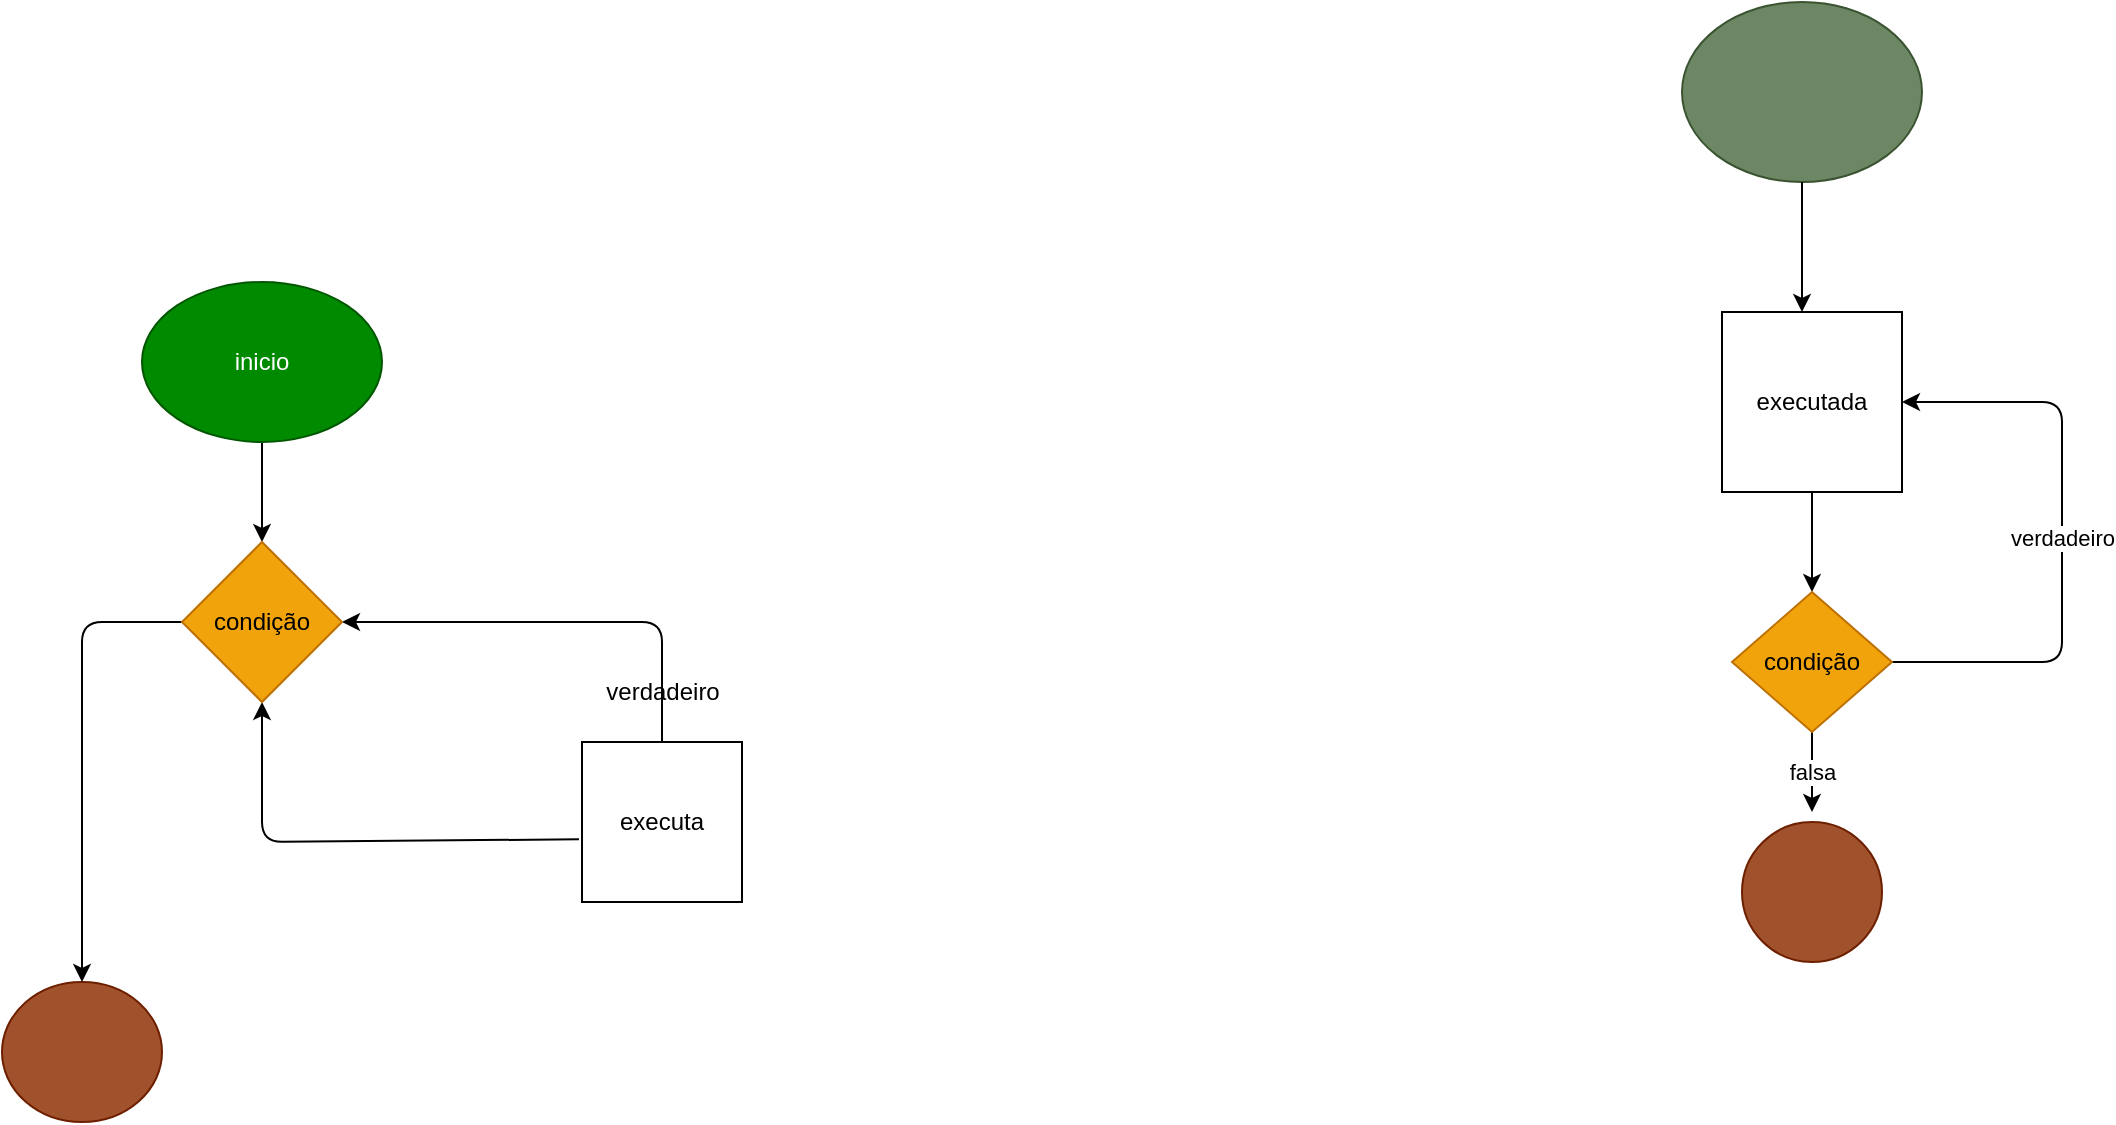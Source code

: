 <mxfile>
    <diagram id="WGES1KUT1p_4ddgzK-qU" name="Página-1">
        <mxGraphModel dx="1479" dy="1574" grid="1" gridSize="10" guides="1" tooltips="1" connect="1" arrows="1" fold="1" page="1" pageScale="1" pageWidth="850" pageHeight="1100" background="none" math="0" shadow="0">
            <root>
                <mxCell id="0"/>
                <mxCell id="1" parent="0"/>
                <mxCell id="tRw1tZgD3ZKrqJKn9G3x-38" value="" style="edgeStyle=none;html=1;" parent="1" source="2" target="tRw1tZgD3ZKrqJKn9G3x-37" edge="1">
                    <mxGeometry relative="1" as="geometry"/>
                </mxCell>
                <mxCell id="2" value="inicio" style="ellipse;whiteSpace=wrap;html=1;fillColor=#008a00;fontColor=#ffffff;strokeColor=#005700;" parent="1" vertex="1">
                    <mxGeometry x="-770" y="40" width="120" height="80" as="geometry"/>
                </mxCell>
                <mxCell id="tRw1tZgD3ZKrqJKn9G3x-7" style="edgeStyle=none;html=1;exitX=0.5;exitY=0;exitDx=0;exitDy=0;" parent="1" edge="1">
                    <mxGeometry relative="1" as="geometry">
                        <mxPoint x="70" y="160" as="targetPoint"/>
                        <mxPoint x="70" y="160" as="sourcePoint"/>
                    </mxGeometry>
                </mxCell>
                <mxCell id="tRw1tZgD3ZKrqJKn9G3x-40" style="edgeStyle=none;html=1;exitX=-0.019;exitY=0.608;exitDx=0;exitDy=0;entryX=0.5;entryY=1;entryDx=0;entryDy=0;exitPerimeter=0;" parent="1" source="tRw1tZgD3ZKrqJKn9G3x-11" target="tRw1tZgD3ZKrqJKn9G3x-37" edge="1">
                    <mxGeometry relative="1" as="geometry">
                        <mxPoint x="-710" y="320" as="targetPoint"/>
                        <Array as="points">
                            <mxPoint x="-710" y="320"/>
                        </Array>
                    </mxGeometry>
                </mxCell>
                <mxCell id="5" style="edgeStyle=none;html=1;exitX=0.5;exitY=0;exitDx=0;exitDy=0;entryX=1;entryY=0.5;entryDx=0;entryDy=0;" edge="1" parent="1" source="tRw1tZgD3ZKrqJKn9G3x-11" target="tRw1tZgD3ZKrqJKn9G3x-37">
                    <mxGeometry relative="1" as="geometry">
                        <Array as="points">
                            <mxPoint x="-510" y="210"/>
                        </Array>
                    </mxGeometry>
                </mxCell>
                <mxCell id="tRw1tZgD3ZKrqJKn9G3x-11" value="executa" style="whiteSpace=wrap;html=1;aspect=fixed;" parent="1" vertex="1">
                    <mxGeometry x="-550" y="270" width="80" height="80" as="geometry"/>
                </mxCell>
                <mxCell id="tRw1tZgD3ZKrqJKn9G3x-14" value="" style="ellipse;whiteSpace=wrap;html=1;fillColor=#a0522d;fontColor=#ffffff;strokeColor=#6D1F00;" parent="1" vertex="1">
                    <mxGeometry x="-840" y="390" width="80" height="70" as="geometry"/>
                </mxCell>
                <mxCell id="tRw1tZgD3ZKrqJKn9G3x-15" value="" style="ellipse;whiteSpace=wrap;html=1;fillColor=#6d8764;fontColor=#ffffff;strokeColor=#3A5431;" parent="1" vertex="1">
                    <mxGeometry y="-100" width="120" height="90" as="geometry"/>
                </mxCell>
                <mxCell id="tRw1tZgD3ZKrqJKn9G3x-21" value="" style="ellipse;whiteSpace=wrap;html=1;fillColor=#a0522d;fontColor=#ffffff;strokeColor=#6D1F00;" parent="1" vertex="1">
                    <mxGeometry x="30" y="310" width="70" height="70" as="geometry"/>
                </mxCell>
                <mxCell id="tRw1tZgD3ZKrqJKn9G3x-25" style="edgeStyle=none;html=1;exitX=0.5;exitY=0;exitDx=0;exitDy=0;" parent="1" edge="1">
                    <mxGeometry relative="1" as="geometry">
                        <mxPoint x="-480" y="180" as="targetPoint"/>
                        <mxPoint x="-480" y="180" as="sourcePoint"/>
                    </mxGeometry>
                </mxCell>
                <mxCell id="tRw1tZgD3ZKrqJKn9G3x-30" style="edgeStyle=none;html=1;" parent="1" edge="1">
                    <mxGeometry relative="1" as="geometry">
                        <mxPoint x="60" y="55" as="targetPoint"/>
                        <mxPoint x="60" y="-10" as="sourcePoint"/>
                    </mxGeometry>
                </mxCell>
                <mxCell id="tRw1tZgD3ZKrqJKn9G3x-31" style="edgeStyle=none;html=1;exitX=0.5;exitY=1;exitDx=0;exitDy=0;" parent="1" source="tRw1tZgD3ZKrqJKn9G3x-32" edge="1">
                    <mxGeometry relative="1" as="geometry">
                        <mxPoint x="65" y="195" as="targetPoint"/>
                    </mxGeometry>
                </mxCell>
                <mxCell id="tRw1tZgD3ZKrqJKn9G3x-32" value="executada" style="whiteSpace=wrap;html=1;aspect=fixed;" parent="1" vertex="1">
                    <mxGeometry x="20" y="55" width="90" height="90" as="geometry"/>
                </mxCell>
                <mxCell id="tRw1tZgD3ZKrqJKn9G3x-33" value="falsa" style="edgeStyle=none;html=1;exitX=0.5;exitY=1;exitDx=0;exitDy=0;" parent="1" source="tRw1tZgD3ZKrqJKn9G3x-35" edge="1">
                    <mxGeometry relative="1" as="geometry">
                        <mxPoint x="65" y="305" as="targetPoint"/>
                    </mxGeometry>
                </mxCell>
                <mxCell id="tRw1tZgD3ZKrqJKn9G3x-34" value="verdadeiro" style="edgeStyle=none;html=1;exitX=1;exitY=0.5;exitDx=0;exitDy=0;entryX=1;entryY=0.5;entryDx=0;entryDy=0;" parent="1" source="tRw1tZgD3ZKrqJKn9G3x-35" target="tRw1tZgD3ZKrqJKn9G3x-32" edge="1">
                    <mxGeometry relative="1" as="geometry">
                        <mxPoint x="190" y="75" as="targetPoint"/>
                        <Array as="points">
                            <mxPoint x="190" y="230"/>
                            <mxPoint x="190" y="100"/>
                        </Array>
                    </mxGeometry>
                </mxCell>
                <mxCell id="tRw1tZgD3ZKrqJKn9G3x-35" value="condição" style="rhombus;whiteSpace=wrap;html=1;fillColor=#f0a30a;fontColor=#000000;strokeColor=#BD7000;" parent="1" vertex="1">
                    <mxGeometry x="25" y="195" width="80" height="70" as="geometry"/>
                </mxCell>
                <mxCell id="tRw1tZgD3ZKrqJKn9G3x-39" style="edgeStyle=none;html=1;exitX=0;exitY=0.5;exitDx=0;exitDy=0;entryX=0.5;entryY=0;entryDx=0;entryDy=0;" parent="1" source="tRw1tZgD3ZKrqJKn9G3x-37" target="tRw1tZgD3ZKrqJKn9G3x-14" edge="1">
                    <mxGeometry relative="1" as="geometry">
                        <mxPoint x="-800" y="210" as="targetPoint"/>
                        <Array as="points">
                            <mxPoint x="-800" y="210"/>
                        </Array>
                    </mxGeometry>
                </mxCell>
                <mxCell id="tRw1tZgD3ZKrqJKn9G3x-37" value="condição" style="rhombus;whiteSpace=wrap;html=1;fillColor=#f0a30a;fontColor=#000000;strokeColor=#BD7000;" parent="1" vertex="1">
                    <mxGeometry x="-750" y="170" width="80" height="80" as="geometry"/>
                </mxCell>
                <mxCell id="6" value="verdadeiro" style="text;html=1;align=center;verticalAlign=middle;resizable=0;points=[];autosize=1;strokeColor=none;fillColor=none;" vertex="1" parent="1">
                    <mxGeometry x="-550" y="230" width="80" height="30" as="geometry"/>
                </mxCell>
            </root>
        </mxGraphModel>
    </diagram>
</mxfile>